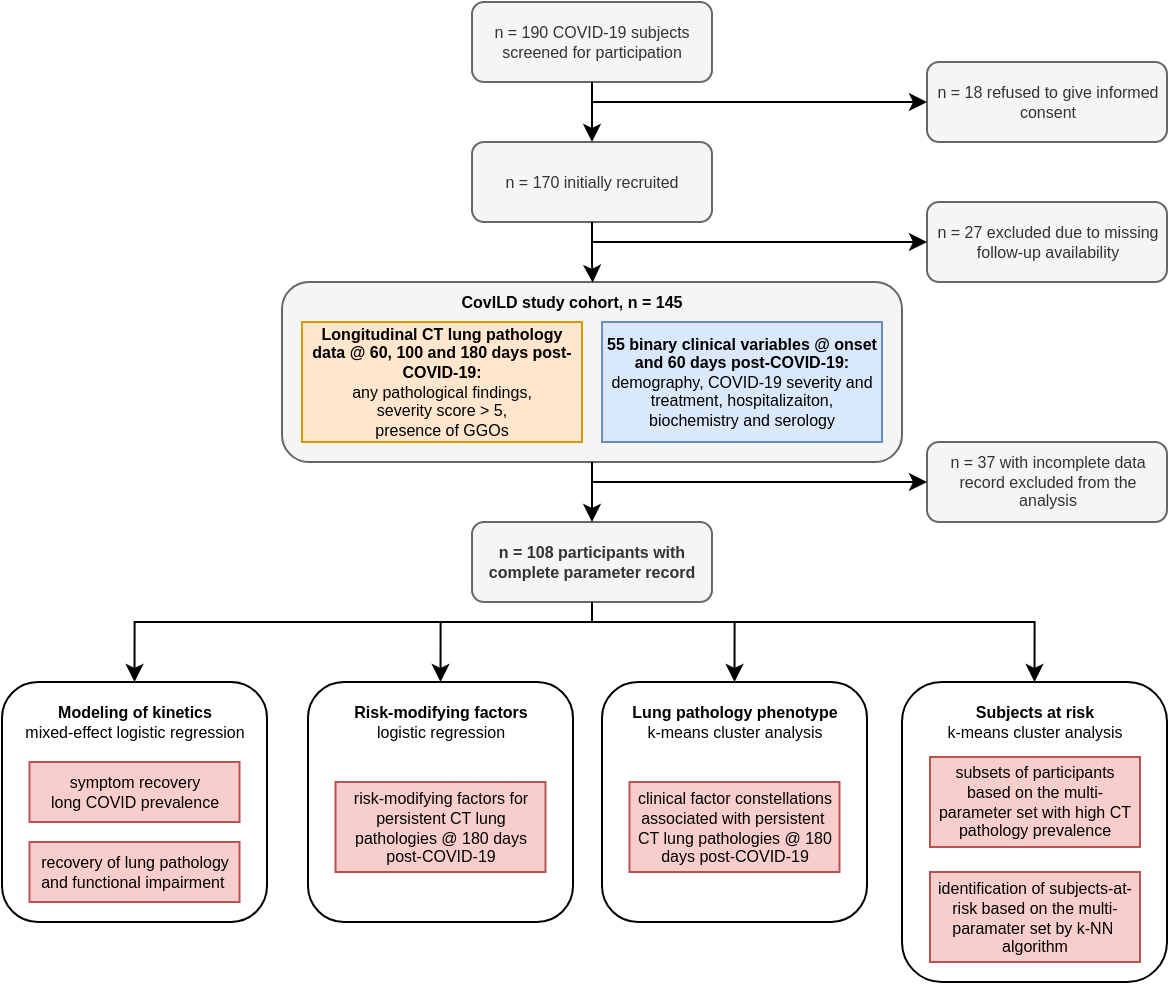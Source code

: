 <mxfile version="14.6.13" type="device"><diagram id="sJqvtHYl42T5oqMSNSM4" name="Page-1"><mxGraphModel dx="621" dy="461" grid="1" gridSize="10" guides="1" tooltips="1" connect="1" arrows="1" fold="1" page="1" pageScale="1" pageWidth="690" pageHeight="980" math="0" shadow="0"><root><mxCell id="0"/><mxCell id="1" parent="0"/><mxCell id="ZBAtlkPA4sbNyZbfzkk9-11" value="" style="group" parent="1" vertex="1" connectable="0"><mxGeometry x="60" y="20" width="582.5" height="490" as="geometry"/></mxCell><mxCell id="QimDlcLPHlgqy2I3Mn-K-13" style="edgeStyle=orthogonalEdgeStyle;rounded=0;orthogonalLoop=1;jettySize=auto;html=1;exitX=0.5;exitY=1;exitDx=0;exitDy=0;fontSize=8;" parent="ZBAtlkPA4sbNyZbfzkk9-11" edge="1"><mxGeometry relative="1" as="geometry"><mxPoint x="530" y="180" as="sourcePoint"/><mxPoint x="530" y="180" as="targetPoint"/></mxGeometry></mxCell><mxCell id="AklhTmnd7P96G43J0--w-26" value="" style="group" parent="ZBAtlkPA4sbNyZbfzkk9-11" vertex="1" connectable="0"><mxGeometry x="140" y="140" width="310" height="90" as="geometry"/></mxCell><mxCell id="QimDlcLPHlgqy2I3Mn-K-3" value="" style="rounded=1;whiteSpace=wrap;html=1;fontSize=8;fillColor=#f5f5f5;strokeColor=#666666;fontColor=#333333;" parent="AklhTmnd7P96G43J0--w-26" vertex="1"><mxGeometry width="310" height="90" as="geometry"/></mxCell><mxCell id="QimDlcLPHlgqy2I3Mn-K-1" value="&lt;b&gt;Longitudinal CT lung pathology data @ 60, 100 and 180 days post-COVID-19:&lt;/b&gt;&lt;br&gt;any pathological findings, &lt;br&gt;severity score &amp;gt; 5, &lt;br&gt;presence of GGOs" style="rounded=0;whiteSpace=wrap;html=1;fontSize=8;fillColor=#ffe6cc;strokeColor=#d79b00;" parent="AklhTmnd7P96G43J0--w-26" vertex="1"><mxGeometry x="10" y="20" width="140" height="60" as="geometry"/></mxCell><mxCell id="QimDlcLPHlgqy2I3Mn-K-2" value="&lt;b&gt;55 binary clinical variables @ onset and 60 days post-COVID-19:&lt;/b&gt;&lt;br&gt;demography, COVID-19 severity and treatment, hospitalizaiton, biochemistry and serology" style="rounded=0;whiteSpace=wrap;html=1;fontSize=8;fillColor=#dae8fc;strokeColor=#6c8ebf;" parent="AklhTmnd7P96G43J0--w-26" vertex="1"><mxGeometry x="160" y="20" width="140" height="60" as="geometry"/></mxCell><mxCell id="QimDlcLPHlgqy2I3Mn-K-5" value="CovILD study cohort, n = 145" style="text;html=1;strokeColor=none;fillColor=none;align=center;verticalAlign=middle;whiteSpace=wrap;rounded=0;fontSize=8;fontStyle=1" parent="AklhTmnd7P96G43J0--w-26" vertex="1"><mxGeometry x="35" width="220" height="20" as="geometry"/></mxCell><mxCell id="AklhTmnd7P96G43J0--w-28" value="n = 108 participants with complete parameter record" style="rounded=1;whiteSpace=wrap;html=1;fontSize=8;fontStyle=1;fillColor=#f5f5f5;strokeColor=#666666;fontColor=#333333;" parent="ZBAtlkPA4sbNyZbfzkk9-11" vertex="1"><mxGeometry x="235" y="260" width="120" height="40" as="geometry"/></mxCell><mxCell id="AklhTmnd7P96G43J0--w-29" style="edgeStyle=orthogonalEdgeStyle;rounded=0;orthogonalLoop=1;jettySize=auto;html=1;entryX=0.5;entryY=0;entryDx=0;entryDy=0;fontSize=8;" parent="ZBAtlkPA4sbNyZbfzkk9-11" source="QimDlcLPHlgqy2I3Mn-K-3" target="AklhTmnd7P96G43J0--w-28" edge="1"><mxGeometry relative="1" as="geometry"/></mxCell><mxCell id="AklhTmnd7P96G43J0--w-7" value="" style="group" parent="ZBAtlkPA4sbNyZbfzkk9-11" vertex="1" connectable="0"><mxGeometry y="340" width="132.5" height="120" as="geometry"/></mxCell><mxCell id="AklhTmnd7P96G43J0--w-1" value="" style="rounded=1;whiteSpace=wrap;html=1;" parent="AklhTmnd7P96G43J0--w-7" vertex="1"><mxGeometry width="132.5" height="120" as="geometry"/></mxCell><mxCell id="AklhTmnd7P96G43J0--w-2" value="symptom recovery&lt;br&gt;long COVID prevalence" style="rounded=0;whiteSpace=wrap;html=1;fontSize=8;fillColor=#f8cecc;strokeColor=#b85450;" parent="AklhTmnd7P96G43J0--w-7" vertex="1"><mxGeometry x="13.75" y="40" width="105" height="30" as="geometry"/></mxCell><mxCell id="AklhTmnd7P96G43J0--w-3" value="recovery of lung pathology and functional impairment&amp;nbsp;" style="rounded=0;whiteSpace=wrap;html=1;fontSize=8;fillColor=#f8cecc;strokeColor=#b85450;" parent="AklhTmnd7P96G43J0--w-7" vertex="1"><mxGeometry x="13.75" y="80" width="105" height="30" as="geometry"/></mxCell><mxCell id="AklhTmnd7P96G43J0--w-6" value="&lt;b&gt;Modeling of kinetics&lt;/b&gt;&lt;br&gt;mixed-effect logistic regression" style="text;html=1;strokeColor=none;fillColor=none;align=center;verticalAlign=middle;whiteSpace=wrap;rounded=0;fontSize=8;" parent="AklhTmnd7P96G43J0--w-7" vertex="1"><mxGeometry x="10.25" y="10" width="112.5" height="20" as="geometry"/></mxCell><mxCell id="AklhTmnd7P96G43J0--w-32" style="edgeStyle=orthogonalEdgeStyle;rounded=0;orthogonalLoop=1;jettySize=auto;html=1;entryX=0.5;entryY=0;entryDx=0;entryDy=0;fontSize=8;" parent="ZBAtlkPA4sbNyZbfzkk9-11" source="AklhTmnd7P96G43J0--w-28" target="AklhTmnd7P96G43J0--w-1" edge="1"><mxGeometry relative="1" as="geometry"><Array as="points"><mxPoint x="295" y="310"/><mxPoint x="66" y="310"/></Array></mxGeometry></mxCell><mxCell id="AklhTmnd7P96G43J0--w-22" value="" style="group" parent="ZBAtlkPA4sbNyZbfzkk9-11" vertex="1" connectable="0"><mxGeometry x="450" y="340" width="132.5" height="150" as="geometry"/></mxCell><mxCell id="AklhTmnd7P96G43J0--w-18" value="" style="rounded=1;whiteSpace=wrap;html=1;" parent="AklhTmnd7P96G43J0--w-22" vertex="1"><mxGeometry width="132.5" height="150" as="geometry"/></mxCell><mxCell id="AklhTmnd7P96G43J0--w-19" value="subsets of participants based on the multi-parameter set with high CT pathology prevalence" style="rounded=0;whiteSpace=wrap;html=1;fontSize=8;fillColor=#f8cecc;strokeColor=#b85450;" parent="AklhTmnd7P96G43J0--w-22" vertex="1"><mxGeometry x="14" y="37.5" width="105" height="45" as="geometry"/></mxCell><mxCell id="AklhTmnd7P96G43J0--w-20" value="&lt;b&gt;Subjects at risk&lt;/b&gt;&lt;br&gt;k-means cluster analysis" style="text;html=1;strokeColor=none;fillColor=none;align=center;verticalAlign=middle;whiteSpace=wrap;rounded=0;fontSize=8;" parent="AklhTmnd7P96G43J0--w-22" vertex="1"><mxGeometry x="10.25" y="10" width="112.5" height="20" as="geometry"/></mxCell><mxCell id="AklhTmnd7P96G43J0--w-21" value="identification of subjects-at-risk based on the multi-paramater set by k-NN&amp;nbsp; algorithm" style="rounded=0;whiteSpace=wrap;html=1;fontSize=8;fillColor=#f8cecc;strokeColor=#b85450;" parent="AklhTmnd7P96G43J0--w-22" vertex="1"><mxGeometry x="14" y="95" width="105" height="45" as="geometry"/></mxCell><mxCell id="AklhTmnd7P96G43J0--w-35" style="edgeStyle=orthogonalEdgeStyle;rounded=0;orthogonalLoop=1;jettySize=auto;html=1;entryX=0.5;entryY=0;entryDx=0;entryDy=0;fontSize=8;" parent="ZBAtlkPA4sbNyZbfzkk9-11" source="AklhTmnd7P96G43J0--w-28" target="AklhTmnd7P96G43J0--w-18" edge="1"><mxGeometry relative="1" as="geometry"><Array as="points"><mxPoint x="295" y="310"/><mxPoint x="516" y="310"/></Array></mxGeometry></mxCell><mxCell id="AklhTmnd7P96G43J0--w-23" value="" style="group" parent="ZBAtlkPA4sbNyZbfzkk9-11" vertex="1" connectable="0"><mxGeometry x="300" y="340" width="132.5" height="120" as="geometry"/></mxCell><mxCell id="AklhTmnd7P96G43J0--w-14" value="" style="rounded=1;whiteSpace=wrap;html=1;" parent="AklhTmnd7P96G43J0--w-23" vertex="1"><mxGeometry width="132.5" height="120" as="geometry"/></mxCell><mxCell id="AklhTmnd7P96G43J0--w-15" value="clinical factor constellations associated with persistent&amp;nbsp; CT lung pathologies @ 180 days post-COVID-19" style="rounded=0;whiteSpace=wrap;html=1;fontSize=8;fillColor=#f8cecc;strokeColor=#b85450;" parent="AklhTmnd7P96G43J0--w-23" vertex="1"><mxGeometry x="13.75" y="50" width="105" height="45" as="geometry"/></mxCell><mxCell id="AklhTmnd7P96G43J0--w-17" value="&lt;b&gt;Lung pathology phenotype&lt;/b&gt;&lt;br&gt;k-means cluster analysis" style="text;html=1;strokeColor=none;fillColor=none;align=center;verticalAlign=middle;whiteSpace=wrap;rounded=0;fontSize=8;" parent="AklhTmnd7P96G43J0--w-23" vertex="1"><mxGeometry x="10.25" y="10" width="112.5" height="20" as="geometry"/></mxCell><mxCell id="AklhTmnd7P96G43J0--w-34" style="edgeStyle=orthogonalEdgeStyle;rounded=0;orthogonalLoop=1;jettySize=auto;html=1;entryX=0.5;entryY=0;entryDx=0;entryDy=0;fontSize=8;" parent="ZBAtlkPA4sbNyZbfzkk9-11" source="AklhTmnd7P96G43J0--w-28" target="AklhTmnd7P96G43J0--w-14" edge="1"><mxGeometry relative="1" as="geometry"><Array as="points"><mxPoint x="295" y="310"/><mxPoint x="366" y="310"/></Array></mxGeometry></mxCell><mxCell id="AklhTmnd7P96G43J0--w-25" value="" style="group" parent="ZBAtlkPA4sbNyZbfzkk9-11" vertex="1" connectable="0"><mxGeometry x="153" y="340" width="132.5" height="120" as="geometry"/></mxCell><mxCell id="AklhTmnd7P96G43J0--w-9" value="" style="rounded=1;whiteSpace=wrap;html=1;" parent="AklhTmnd7P96G43J0--w-25" vertex="1"><mxGeometry width="132.5" height="120" as="geometry"/></mxCell><mxCell id="AklhTmnd7P96G43J0--w-10" value="risk-modifying factors for persistent CT lung pathologies @ 180 days post-COVID-19" style="rounded=0;whiteSpace=wrap;html=1;fontSize=8;fillColor=#f8cecc;strokeColor=#b85450;" parent="AklhTmnd7P96G43J0--w-25" vertex="1"><mxGeometry x="13.75" y="50" width="105" height="45" as="geometry"/></mxCell><mxCell id="AklhTmnd7P96G43J0--w-12" value="&lt;b&gt;Risk-modifying factors&lt;/b&gt;&lt;br&gt;logistic regression" style="text;html=1;strokeColor=none;fillColor=none;align=center;verticalAlign=middle;whiteSpace=wrap;rounded=0;fontSize=8;" parent="AklhTmnd7P96G43J0--w-25" vertex="1"><mxGeometry x="10.25" y="10" width="112.5" height="20" as="geometry"/></mxCell><mxCell id="ZBAtlkPA4sbNyZbfzkk9-1" value="n = 37 with incomplete data record excluded from the analysis" style="rounded=1;whiteSpace=wrap;html=1;fontSize=8;fontStyle=0;fillColor=#f5f5f5;strokeColor=#666666;fontColor=#333333;" parent="ZBAtlkPA4sbNyZbfzkk9-11" vertex="1"><mxGeometry x="462.5" y="220" width="120" height="40" as="geometry"/></mxCell><mxCell id="ZBAtlkPA4sbNyZbfzkk9-2" style="edgeStyle=orthogonalEdgeStyle;rounded=0;orthogonalLoop=1;jettySize=auto;html=1;entryX=0;entryY=0.5;entryDx=0;entryDy=0;" parent="ZBAtlkPA4sbNyZbfzkk9-11" source="QimDlcLPHlgqy2I3Mn-K-3" target="ZBAtlkPA4sbNyZbfzkk9-1" edge="1"><mxGeometry relative="1" as="geometry"><Array as="points"><mxPoint x="295" y="240"/><mxPoint x="450" y="240"/></Array></mxGeometry></mxCell><mxCell id="ZBAtlkPA4sbNyZbfzkk9-3" value="n = 190 COVID-19 subjects screened for participation" style="rounded=1;whiteSpace=wrap;html=1;fontSize=8;fontStyle=0;fillColor=#f5f5f5;strokeColor=#666666;fontColor=#333333;" parent="ZBAtlkPA4sbNyZbfzkk9-11" vertex="1"><mxGeometry x="235" width="120" height="40" as="geometry"/></mxCell><mxCell id="AklhTmnd7P96G43J0--w-33" style="edgeStyle=orthogonalEdgeStyle;rounded=0;orthogonalLoop=1;jettySize=auto;html=1;entryX=0.5;entryY=0;entryDx=0;entryDy=0;fontSize=8;" parent="ZBAtlkPA4sbNyZbfzkk9-11" source="AklhTmnd7P96G43J0--w-28" target="AklhTmnd7P96G43J0--w-9" edge="1"><mxGeometry relative="1" as="geometry"><Array as="points"><mxPoint x="295" y="310"/><mxPoint x="219" y="310"/></Array></mxGeometry></mxCell><mxCell id="ZBAtlkPA4sbNyZbfzkk9-4" value="n = 18 refused to give informed consent" style="rounded=1;whiteSpace=wrap;html=1;fontSize=8;fontStyle=0;fillColor=#f5f5f5;strokeColor=#666666;fontColor=#333333;" parent="ZBAtlkPA4sbNyZbfzkk9-11" vertex="1"><mxGeometry x="462.5" y="30" width="120" height="40" as="geometry"/></mxCell><mxCell id="ZBAtlkPA4sbNyZbfzkk9-8" style="edgeStyle=orthogonalEdgeStyle;rounded=0;orthogonalLoop=1;jettySize=auto;html=1;entryX=0;entryY=0.5;entryDx=0;entryDy=0;" parent="ZBAtlkPA4sbNyZbfzkk9-11" source="ZBAtlkPA4sbNyZbfzkk9-3" target="ZBAtlkPA4sbNyZbfzkk9-4" edge="1"><mxGeometry relative="1" as="geometry"><Array as="points"><mxPoint x="295"/></Array></mxGeometry></mxCell><mxCell id="ZBAtlkPA4sbNyZbfzkk9-9" style="edgeStyle=orthogonalEdgeStyle;rounded=0;orthogonalLoop=1;jettySize=auto;html=1;entryX=0.547;entryY=0.021;entryDx=0;entryDy=0;entryPerimeter=0;" parent="ZBAtlkPA4sbNyZbfzkk9-11" source="ZBAtlkPA4sbNyZbfzkk9-5" target="QimDlcLPHlgqy2I3Mn-K-5" edge="1"><mxGeometry relative="1" as="geometry"/></mxCell><mxCell id="ZBAtlkPA4sbNyZbfzkk9-5" value="n = 170 initially recruited" style="rounded=1;whiteSpace=wrap;html=1;fontSize=8;fontStyle=0;fillColor=#f5f5f5;strokeColor=#666666;fontColor=#333333;" parent="ZBAtlkPA4sbNyZbfzkk9-11" vertex="1"><mxGeometry x="235" y="70" width="120" height="40" as="geometry"/></mxCell><mxCell id="ZBAtlkPA4sbNyZbfzkk9-7" style="edgeStyle=orthogonalEdgeStyle;rounded=0;orthogonalLoop=1;jettySize=auto;html=1;entryX=0.5;entryY=0;entryDx=0;entryDy=0;" parent="ZBAtlkPA4sbNyZbfzkk9-11" source="ZBAtlkPA4sbNyZbfzkk9-3" target="ZBAtlkPA4sbNyZbfzkk9-5" edge="1"><mxGeometry relative="1" as="geometry"/></mxCell><mxCell id="ZBAtlkPA4sbNyZbfzkk9-6" value="n = 27 excluded due to missing follow-up availability" style="rounded=1;whiteSpace=wrap;html=1;fontSize=8;fontStyle=0;fillColor=#f5f5f5;strokeColor=#666666;fontColor=#333333;" parent="ZBAtlkPA4sbNyZbfzkk9-11" vertex="1"><mxGeometry x="462.5" y="100" width="120" height="40" as="geometry"/></mxCell><mxCell id="ZBAtlkPA4sbNyZbfzkk9-10" style="edgeStyle=orthogonalEdgeStyle;rounded=0;orthogonalLoop=1;jettySize=auto;html=1;exitX=0.5;exitY=1;exitDx=0;exitDy=0;entryX=0;entryY=0.5;entryDx=0;entryDy=0;" parent="ZBAtlkPA4sbNyZbfzkk9-11" source="ZBAtlkPA4sbNyZbfzkk9-5" target="ZBAtlkPA4sbNyZbfzkk9-6" edge="1"><mxGeometry relative="1" as="geometry"><Array as="points"><mxPoint x="295" y="120"/></Array></mxGeometry></mxCell></root></mxGraphModel></diagram></mxfile>